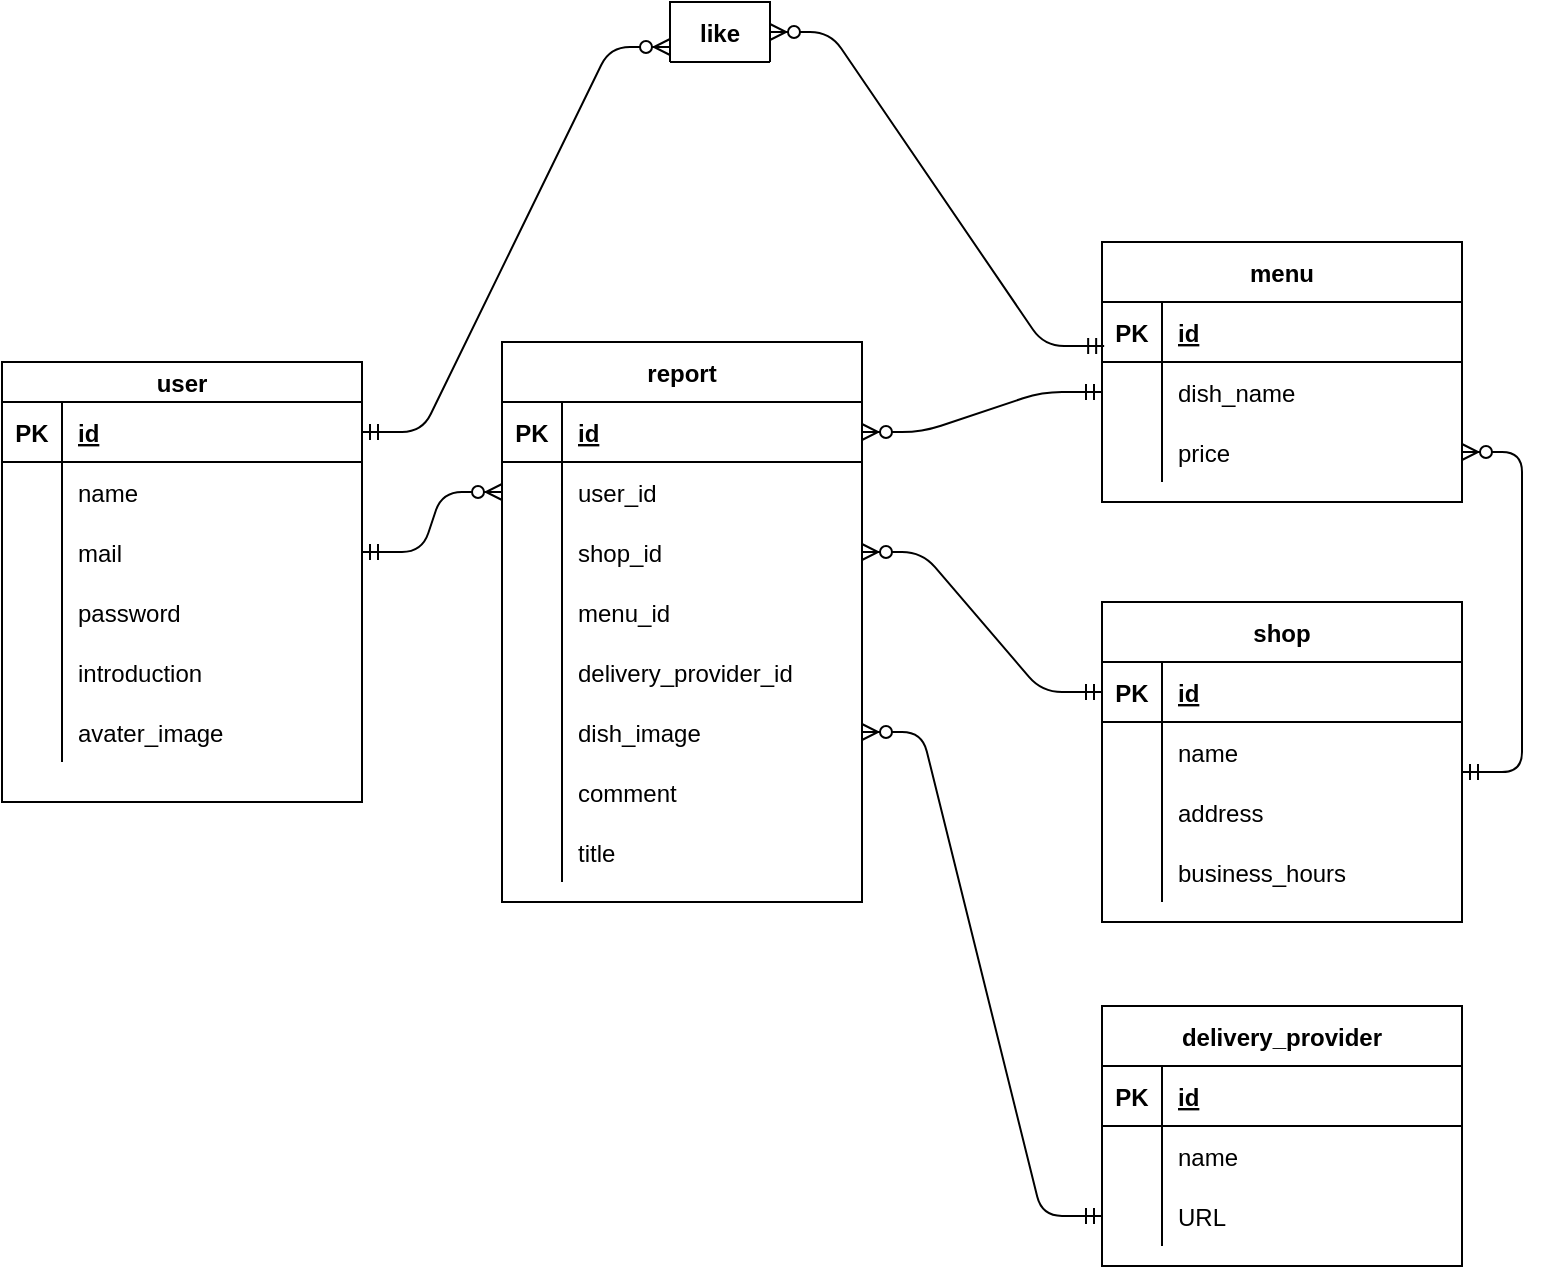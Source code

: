 <mxfile version="14.2.9" type="github">
  <diagram id="Wzwggna4HKxUjXoeWp4Y" name="Page-1">
    <mxGraphModel dx="883" dy="760" grid="1" gridSize="10" guides="1" tooltips="1" connect="1" arrows="1" fold="1" page="1" pageScale="1" pageWidth="827" pageHeight="1169" math="0" shadow="0">
      <root>
        <mxCell id="0" />
        <mxCell id="1" parent="0" />
        <mxCell id="AOjXJjLZ3I_ZNPPKxEne-14" value="user" style="shape=table;startSize=20;container=1;collapsible=1;childLayout=tableLayout;fixedRows=1;rowLines=0;fontStyle=1;align=center;resizeLast=1;" parent="1" vertex="1">
          <mxGeometry x="30" y="530" width="180" height="220" as="geometry" />
        </mxCell>
        <mxCell id="AOjXJjLZ3I_ZNPPKxEne-15" value="" style="shape=partialRectangle;collapsible=0;dropTarget=0;pointerEvents=0;fillColor=none;top=0;left=0;bottom=1;right=0;points=[[0,0.5],[1,0.5]];portConstraint=eastwest;" parent="AOjXJjLZ3I_ZNPPKxEne-14" vertex="1">
          <mxGeometry y="20" width="180" height="30" as="geometry" />
        </mxCell>
        <mxCell id="AOjXJjLZ3I_ZNPPKxEne-16" value="PK" style="shape=partialRectangle;connectable=0;fillColor=none;top=0;left=0;bottom=0;right=0;fontStyle=1;overflow=hidden;" parent="AOjXJjLZ3I_ZNPPKxEne-15" vertex="1">
          <mxGeometry width="30" height="30" as="geometry" />
        </mxCell>
        <mxCell id="AOjXJjLZ3I_ZNPPKxEne-17" value="id" style="shape=partialRectangle;connectable=0;fillColor=none;top=0;left=0;bottom=0;right=0;align=left;spacingLeft=6;fontStyle=5;overflow=hidden;" parent="AOjXJjLZ3I_ZNPPKxEne-15" vertex="1">
          <mxGeometry x="30" width="150" height="30" as="geometry" />
        </mxCell>
        <mxCell id="AOjXJjLZ3I_ZNPPKxEne-18" value="" style="shape=partialRectangle;collapsible=0;dropTarget=0;pointerEvents=0;fillColor=none;top=0;left=0;bottom=0;right=0;points=[[0,0.5],[1,0.5]];portConstraint=eastwest;" parent="AOjXJjLZ3I_ZNPPKxEne-14" vertex="1">
          <mxGeometry y="50" width="180" height="30" as="geometry" />
        </mxCell>
        <mxCell id="AOjXJjLZ3I_ZNPPKxEne-19" value="" style="shape=partialRectangle;connectable=0;fillColor=none;top=0;left=0;bottom=0;right=0;editable=1;overflow=hidden;" parent="AOjXJjLZ3I_ZNPPKxEne-18" vertex="1">
          <mxGeometry width="30" height="30" as="geometry" />
        </mxCell>
        <mxCell id="AOjXJjLZ3I_ZNPPKxEne-20" value="name" style="shape=partialRectangle;connectable=0;fillColor=none;top=0;left=0;bottom=0;right=0;align=left;spacingLeft=6;overflow=hidden;" parent="AOjXJjLZ3I_ZNPPKxEne-18" vertex="1">
          <mxGeometry x="30" width="150" height="30" as="geometry" />
        </mxCell>
        <mxCell id="AOjXJjLZ3I_ZNPPKxEne-21" value="" style="shape=partialRectangle;collapsible=0;dropTarget=0;pointerEvents=0;fillColor=none;top=0;left=0;bottom=0;right=0;points=[[0,0.5],[1,0.5]];portConstraint=eastwest;" parent="AOjXJjLZ3I_ZNPPKxEne-14" vertex="1">
          <mxGeometry y="80" width="180" height="30" as="geometry" />
        </mxCell>
        <mxCell id="AOjXJjLZ3I_ZNPPKxEne-22" value="" style="shape=partialRectangle;connectable=0;fillColor=none;top=0;left=0;bottom=0;right=0;editable=1;overflow=hidden;" parent="AOjXJjLZ3I_ZNPPKxEne-21" vertex="1">
          <mxGeometry width="30" height="30" as="geometry" />
        </mxCell>
        <mxCell id="AOjXJjLZ3I_ZNPPKxEne-23" value="mail" style="shape=partialRectangle;connectable=0;fillColor=none;top=0;left=0;bottom=0;right=0;align=left;spacingLeft=6;overflow=hidden;" parent="AOjXJjLZ3I_ZNPPKxEne-21" vertex="1">
          <mxGeometry x="30" width="150" height="30" as="geometry" />
        </mxCell>
        <mxCell id="AOjXJjLZ3I_ZNPPKxEne-24" value="" style="shape=partialRectangle;collapsible=0;dropTarget=0;pointerEvents=0;fillColor=none;top=0;left=0;bottom=0;right=0;points=[[0,0.5],[1,0.5]];portConstraint=eastwest;" parent="AOjXJjLZ3I_ZNPPKxEne-14" vertex="1">
          <mxGeometry y="110" width="180" height="30" as="geometry" />
        </mxCell>
        <mxCell id="AOjXJjLZ3I_ZNPPKxEne-25" value="" style="shape=partialRectangle;connectable=0;fillColor=none;top=0;left=0;bottom=0;right=0;editable=1;overflow=hidden;" parent="AOjXJjLZ3I_ZNPPKxEne-24" vertex="1">
          <mxGeometry width="30" height="30" as="geometry" />
        </mxCell>
        <mxCell id="AOjXJjLZ3I_ZNPPKxEne-26" value="password" style="shape=partialRectangle;connectable=0;fillColor=none;top=0;left=0;bottom=0;right=0;align=left;spacingLeft=6;overflow=hidden;" parent="AOjXJjLZ3I_ZNPPKxEne-24" vertex="1">
          <mxGeometry x="30" width="150" height="30" as="geometry" />
        </mxCell>
        <mxCell id="kqgBNgaaH27ScCqTTMqr-25" style="shape=partialRectangle;collapsible=0;dropTarget=0;pointerEvents=0;fillColor=none;top=0;left=0;bottom=0;right=0;points=[[0,0.5],[1,0.5]];portConstraint=eastwest;" vertex="1" parent="AOjXJjLZ3I_ZNPPKxEne-14">
          <mxGeometry y="140" width="180" height="30" as="geometry" />
        </mxCell>
        <mxCell id="kqgBNgaaH27ScCqTTMqr-26" style="shape=partialRectangle;connectable=0;fillColor=none;top=0;left=0;bottom=0;right=0;editable=1;overflow=hidden;" vertex="1" parent="kqgBNgaaH27ScCqTTMqr-25">
          <mxGeometry width="30" height="30" as="geometry" />
        </mxCell>
        <mxCell id="kqgBNgaaH27ScCqTTMqr-27" value="introduction" style="shape=partialRectangle;connectable=0;fillColor=none;top=0;left=0;bottom=0;right=0;align=left;spacingLeft=6;overflow=hidden;" vertex="1" parent="kqgBNgaaH27ScCqTTMqr-25">
          <mxGeometry x="30" width="150" height="30" as="geometry" />
        </mxCell>
        <mxCell id="kqgBNgaaH27ScCqTTMqr-28" style="shape=partialRectangle;collapsible=0;dropTarget=0;pointerEvents=0;fillColor=none;top=0;left=0;bottom=0;right=0;points=[[0,0.5],[1,0.5]];portConstraint=eastwest;" vertex="1" parent="AOjXJjLZ3I_ZNPPKxEne-14">
          <mxGeometry y="170" width="180" height="30" as="geometry" />
        </mxCell>
        <mxCell id="kqgBNgaaH27ScCqTTMqr-29" style="shape=partialRectangle;connectable=0;fillColor=none;top=0;left=0;bottom=0;right=0;editable=1;overflow=hidden;" vertex="1" parent="kqgBNgaaH27ScCqTTMqr-28">
          <mxGeometry width="30" height="30" as="geometry" />
        </mxCell>
        <mxCell id="kqgBNgaaH27ScCqTTMqr-30" value="avater_image" style="shape=partialRectangle;connectable=0;fillColor=none;top=0;left=0;bottom=0;right=0;align=left;spacingLeft=6;overflow=hidden;" vertex="1" parent="kqgBNgaaH27ScCqTTMqr-28">
          <mxGeometry x="30" width="150" height="30" as="geometry" />
        </mxCell>
        <mxCell id="AOjXJjLZ3I_ZNPPKxEne-27" value="report" style="shape=table;startSize=30;container=1;collapsible=1;childLayout=tableLayout;fixedRows=1;rowLines=0;fontStyle=1;align=center;resizeLast=1;" parent="1" vertex="1">
          <mxGeometry x="280" y="520" width="180" height="280" as="geometry" />
        </mxCell>
        <mxCell id="AOjXJjLZ3I_ZNPPKxEne-28" value="" style="shape=partialRectangle;collapsible=0;dropTarget=0;pointerEvents=0;fillColor=none;top=0;left=0;bottom=1;right=0;points=[[0,0.5],[1,0.5]];portConstraint=eastwest;" parent="AOjXJjLZ3I_ZNPPKxEne-27" vertex="1">
          <mxGeometry y="30" width="180" height="30" as="geometry" />
        </mxCell>
        <mxCell id="AOjXJjLZ3I_ZNPPKxEne-29" value="PK" style="shape=partialRectangle;connectable=0;fillColor=none;top=0;left=0;bottom=0;right=0;fontStyle=1;overflow=hidden;" parent="AOjXJjLZ3I_ZNPPKxEne-28" vertex="1">
          <mxGeometry width="30" height="30" as="geometry" />
        </mxCell>
        <mxCell id="AOjXJjLZ3I_ZNPPKxEne-30" value="id" style="shape=partialRectangle;connectable=0;fillColor=none;top=0;left=0;bottom=0;right=0;align=left;spacingLeft=6;fontStyle=5;overflow=hidden;" parent="AOjXJjLZ3I_ZNPPKxEne-28" vertex="1">
          <mxGeometry x="30" width="150" height="30" as="geometry" />
        </mxCell>
        <mxCell id="AOjXJjLZ3I_ZNPPKxEne-31" value="" style="shape=partialRectangle;collapsible=0;dropTarget=0;pointerEvents=0;fillColor=none;top=0;left=0;bottom=0;right=0;points=[[0,0.5],[1,0.5]];portConstraint=eastwest;" parent="AOjXJjLZ3I_ZNPPKxEne-27" vertex="1">
          <mxGeometry y="60" width="180" height="30" as="geometry" />
        </mxCell>
        <mxCell id="AOjXJjLZ3I_ZNPPKxEne-32" value="" style="shape=partialRectangle;connectable=0;fillColor=none;top=0;left=0;bottom=0;right=0;editable=1;overflow=hidden;" parent="AOjXJjLZ3I_ZNPPKxEne-31" vertex="1">
          <mxGeometry width="30" height="30" as="geometry" />
        </mxCell>
        <mxCell id="AOjXJjLZ3I_ZNPPKxEne-33" value="user_id" style="shape=partialRectangle;connectable=0;fillColor=none;top=0;left=0;bottom=0;right=0;align=left;spacingLeft=6;overflow=hidden;" parent="AOjXJjLZ3I_ZNPPKxEne-31" vertex="1">
          <mxGeometry x="30" width="150" height="30" as="geometry" />
        </mxCell>
        <mxCell id="AOjXJjLZ3I_ZNPPKxEne-34" value="" style="shape=partialRectangle;collapsible=0;dropTarget=0;pointerEvents=0;fillColor=none;top=0;left=0;bottom=0;right=0;points=[[0,0.5],[1,0.5]];portConstraint=eastwest;" parent="AOjXJjLZ3I_ZNPPKxEne-27" vertex="1">
          <mxGeometry y="90" width="180" height="30" as="geometry" />
        </mxCell>
        <mxCell id="AOjXJjLZ3I_ZNPPKxEne-35" value="" style="shape=partialRectangle;connectable=0;fillColor=none;top=0;left=0;bottom=0;right=0;editable=1;overflow=hidden;" parent="AOjXJjLZ3I_ZNPPKxEne-34" vertex="1">
          <mxGeometry width="30" height="30" as="geometry" />
        </mxCell>
        <mxCell id="AOjXJjLZ3I_ZNPPKxEne-36" value="shop_id" style="shape=partialRectangle;connectable=0;fillColor=none;top=0;left=0;bottom=0;right=0;align=left;spacingLeft=6;overflow=hidden;" parent="AOjXJjLZ3I_ZNPPKxEne-34" vertex="1">
          <mxGeometry x="30" width="150" height="30" as="geometry" />
        </mxCell>
        <mxCell id="AOjXJjLZ3I_ZNPPKxEne-37" value="" style="shape=partialRectangle;collapsible=0;dropTarget=0;pointerEvents=0;fillColor=none;top=0;left=0;bottom=0;right=0;points=[[0,0.5],[1,0.5]];portConstraint=eastwest;" parent="AOjXJjLZ3I_ZNPPKxEne-27" vertex="1">
          <mxGeometry y="120" width="180" height="30" as="geometry" />
        </mxCell>
        <mxCell id="AOjXJjLZ3I_ZNPPKxEne-38" value="" style="shape=partialRectangle;connectable=0;fillColor=none;top=0;left=0;bottom=0;right=0;editable=1;overflow=hidden;" parent="AOjXJjLZ3I_ZNPPKxEne-37" vertex="1">
          <mxGeometry width="30" height="30" as="geometry" />
        </mxCell>
        <mxCell id="AOjXJjLZ3I_ZNPPKxEne-39" value="menu_id" style="shape=partialRectangle;connectable=0;fillColor=none;top=0;left=0;bottom=0;right=0;align=left;spacingLeft=6;overflow=hidden;" parent="AOjXJjLZ3I_ZNPPKxEne-37" vertex="1">
          <mxGeometry x="30" width="150" height="30" as="geometry" />
        </mxCell>
        <mxCell id="kqgBNgaaH27ScCqTTMqr-81" style="shape=partialRectangle;collapsible=0;dropTarget=0;pointerEvents=0;fillColor=none;top=0;left=0;bottom=0;right=0;points=[[0,0.5],[1,0.5]];portConstraint=eastwest;" vertex="1" parent="AOjXJjLZ3I_ZNPPKxEne-27">
          <mxGeometry y="150" width="180" height="30" as="geometry" />
        </mxCell>
        <mxCell id="kqgBNgaaH27ScCqTTMqr-82" style="shape=partialRectangle;connectable=0;fillColor=none;top=0;left=0;bottom=0;right=0;editable=1;overflow=hidden;" vertex="1" parent="kqgBNgaaH27ScCqTTMqr-81">
          <mxGeometry width="30" height="30" as="geometry" />
        </mxCell>
        <mxCell id="kqgBNgaaH27ScCqTTMqr-83" value="delivery_provider_id" style="shape=partialRectangle;connectable=0;fillColor=none;top=0;left=0;bottom=0;right=0;align=left;spacingLeft=6;overflow=hidden;" vertex="1" parent="kqgBNgaaH27ScCqTTMqr-81">
          <mxGeometry x="30" width="150" height="30" as="geometry" />
        </mxCell>
        <mxCell id="kqgBNgaaH27ScCqTTMqr-50" style="shape=partialRectangle;collapsible=0;dropTarget=0;pointerEvents=0;fillColor=none;top=0;left=0;bottom=0;right=0;points=[[0,0.5],[1,0.5]];portConstraint=eastwest;" vertex="1" parent="AOjXJjLZ3I_ZNPPKxEne-27">
          <mxGeometry y="180" width="180" height="30" as="geometry" />
        </mxCell>
        <mxCell id="kqgBNgaaH27ScCqTTMqr-51" style="shape=partialRectangle;connectable=0;fillColor=none;top=0;left=0;bottom=0;right=0;editable=1;overflow=hidden;" vertex="1" parent="kqgBNgaaH27ScCqTTMqr-50">
          <mxGeometry width="30" height="30" as="geometry" />
        </mxCell>
        <mxCell id="kqgBNgaaH27ScCqTTMqr-52" value="dish_image" style="shape=partialRectangle;connectable=0;fillColor=none;top=0;left=0;bottom=0;right=0;align=left;spacingLeft=6;overflow=hidden;" vertex="1" parent="kqgBNgaaH27ScCqTTMqr-50">
          <mxGeometry x="30" width="150" height="30" as="geometry" />
        </mxCell>
        <mxCell id="kqgBNgaaH27ScCqTTMqr-47" style="shape=partialRectangle;collapsible=0;dropTarget=0;pointerEvents=0;fillColor=none;top=0;left=0;bottom=0;right=0;points=[[0,0.5],[1,0.5]];portConstraint=eastwest;" vertex="1" parent="AOjXJjLZ3I_ZNPPKxEne-27">
          <mxGeometry y="210" width="180" height="30" as="geometry" />
        </mxCell>
        <mxCell id="kqgBNgaaH27ScCqTTMqr-48" style="shape=partialRectangle;connectable=0;fillColor=none;top=0;left=0;bottom=0;right=0;editable=1;overflow=hidden;" vertex="1" parent="kqgBNgaaH27ScCqTTMqr-47">
          <mxGeometry width="30" height="30" as="geometry" />
        </mxCell>
        <mxCell id="kqgBNgaaH27ScCqTTMqr-49" value="comment" style="shape=partialRectangle;connectable=0;fillColor=none;top=0;left=0;bottom=0;right=0;align=left;spacingLeft=6;overflow=hidden;" vertex="1" parent="kqgBNgaaH27ScCqTTMqr-47">
          <mxGeometry x="30" width="150" height="30" as="geometry" />
        </mxCell>
        <mxCell id="kqgBNgaaH27ScCqTTMqr-44" style="shape=partialRectangle;collapsible=0;dropTarget=0;pointerEvents=0;fillColor=none;top=0;left=0;bottom=0;right=0;points=[[0,0.5],[1,0.5]];portConstraint=eastwest;" vertex="1" parent="AOjXJjLZ3I_ZNPPKxEne-27">
          <mxGeometry y="240" width="180" height="30" as="geometry" />
        </mxCell>
        <mxCell id="kqgBNgaaH27ScCqTTMqr-45" style="shape=partialRectangle;connectable=0;fillColor=none;top=0;left=0;bottom=0;right=0;editable=1;overflow=hidden;" vertex="1" parent="kqgBNgaaH27ScCqTTMqr-44">
          <mxGeometry width="30" height="30" as="geometry" />
        </mxCell>
        <mxCell id="kqgBNgaaH27ScCqTTMqr-46" value="title" style="shape=partialRectangle;connectable=0;fillColor=none;top=0;left=0;bottom=0;right=0;align=left;spacingLeft=6;overflow=hidden;" vertex="1" parent="kqgBNgaaH27ScCqTTMqr-44">
          <mxGeometry x="30" width="150" height="30" as="geometry" />
        </mxCell>
        <mxCell id="AOjXJjLZ3I_ZNPPKxEne-40" value="shop" style="shape=table;startSize=30;container=1;collapsible=1;childLayout=tableLayout;fixedRows=1;rowLines=0;fontStyle=1;align=center;resizeLast=1;" parent="1" vertex="1">
          <mxGeometry x="580" y="650" width="180" height="160" as="geometry" />
        </mxCell>
        <mxCell id="AOjXJjLZ3I_ZNPPKxEne-41" value="" style="shape=partialRectangle;collapsible=0;dropTarget=0;pointerEvents=0;fillColor=none;top=0;left=0;bottom=1;right=0;points=[[0,0.5],[1,0.5]];portConstraint=eastwest;" parent="AOjXJjLZ3I_ZNPPKxEne-40" vertex="1">
          <mxGeometry y="30" width="180" height="30" as="geometry" />
        </mxCell>
        <mxCell id="AOjXJjLZ3I_ZNPPKxEne-42" value="PK" style="shape=partialRectangle;connectable=0;fillColor=none;top=0;left=0;bottom=0;right=0;fontStyle=1;overflow=hidden;" parent="AOjXJjLZ3I_ZNPPKxEne-41" vertex="1">
          <mxGeometry width="30" height="30" as="geometry" />
        </mxCell>
        <mxCell id="AOjXJjLZ3I_ZNPPKxEne-43" value="id" style="shape=partialRectangle;connectable=0;fillColor=none;top=0;left=0;bottom=0;right=0;align=left;spacingLeft=6;fontStyle=5;overflow=hidden;" parent="AOjXJjLZ3I_ZNPPKxEne-41" vertex="1">
          <mxGeometry x="30" width="150" height="30" as="geometry" />
        </mxCell>
        <mxCell id="AOjXJjLZ3I_ZNPPKxEne-44" value="" style="shape=partialRectangle;collapsible=0;dropTarget=0;pointerEvents=0;fillColor=none;top=0;left=0;bottom=0;right=0;points=[[0,0.5],[1,0.5]];portConstraint=eastwest;" parent="AOjXJjLZ3I_ZNPPKxEne-40" vertex="1">
          <mxGeometry y="60" width="180" height="30" as="geometry" />
        </mxCell>
        <mxCell id="AOjXJjLZ3I_ZNPPKxEne-45" value="" style="shape=partialRectangle;connectable=0;fillColor=none;top=0;left=0;bottom=0;right=0;editable=1;overflow=hidden;" parent="AOjXJjLZ3I_ZNPPKxEne-44" vertex="1">
          <mxGeometry width="30" height="30" as="geometry" />
        </mxCell>
        <mxCell id="AOjXJjLZ3I_ZNPPKxEne-46" value="name" style="shape=partialRectangle;connectable=0;fillColor=none;top=0;left=0;bottom=0;right=0;align=left;spacingLeft=6;overflow=hidden;" parent="AOjXJjLZ3I_ZNPPKxEne-44" vertex="1">
          <mxGeometry x="30" width="150" height="30" as="geometry" />
        </mxCell>
        <mxCell id="AOjXJjLZ3I_ZNPPKxEne-47" value="" style="shape=partialRectangle;collapsible=0;dropTarget=0;pointerEvents=0;fillColor=none;top=0;left=0;bottom=0;right=0;points=[[0,0.5],[1,0.5]];portConstraint=eastwest;" parent="AOjXJjLZ3I_ZNPPKxEne-40" vertex="1">
          <mxGeometry y="90" width="180" height="30" as="geometry" />
        </mxCell>
        <mxCell id="AOjXJjLZ3I_ZNPPKxEne-48" value="" style="shape=partialRectangle;connectable=0;fillColor=none;top=0;left=0;bottom=0;right=0;editable=1;overflow=hidden;" parent="AOjXJjLZ3I_ZNPPKxEne-47" vertex="1">
          <mxGeometry width="30" height="30" as="geometry" />
        </mxCell>
        <mxCell id="AOjXJjLZ3I_ZNPPKxEne-49" value="address" style="shape=partialRectangle;connectable=0;fillColor=none;top=0;left=0;bottom=0;right=0;align=left;spacingLeft=6;overflow=hidden;" parent="AOjXJjLZ3I_ZNPPKxEne-47" vertex="1">
          <mxGeometry x="30" width="150" height="30" as="geometry" />
        </mxCell>
        <mxCell id="AOjXJjLZ3I_ZNPPKxEne-50" value="" style="shape=partialRectangle;collapsible=0;dropTarget=0;pointerEvents=0;fillColor=none;top=0;left=0;bottom=0;right=0;points=[[0,0.5],[1,0.5]];portConstraint=eastwest;" parent="AOjXJjLZ3I_ZNPPKxEne-40" vertex="1">
          <mxGeometry y="120" width="180" height="30" as="geometry" />
        </mxCell>
        <mxCell id="AOjXJjLZ3I_ZNPPKxEne-51" value="" style="shape=partialRectangle;connectable=0;fillColor=none;top=0;left=0;bottom=0;right=0;editable=1;overflow=hidden;" parent="AOjXJjLZ3I_ZNPPKxEne-50" vertex="1">
          <mxGeometry width="30" height="30" as="geometry" />
        </mxCell>
        <mxCell id="AOjXJjLZ3I_ZNPPKxEne-52" value="business_hours" style="shape=partialRectangle;connectable=0;fillColor=none;top=0;left=0;bottom=0;right=0;align=left;spacingLeft=6;overflow=hidden;" parent="AOjXJjLZ3I_ZNPPKxEne-50" vertex="1">
          <mxGeometry x="30" width="150" height="30" as="geometry" />
        </mxCell>
        <mxCell id="AOjXJjLZ3I_ZNPPKxEne-53" value="menu" style="shape=table;startSize=30;container=1;collapsible=1;childLayout=tableLayout;fixedRows=1;rowLines=0;fontStyle=1;align=center;resizeLast=1;" parent="1" vertex="1">
          <mxGeometry x="580" y="470" width="180" height="130" as="geometry" />
        </mxCell>
        <mxCell id="AOjXJjLZ3I_ZNPPKxEne-54" value="" style="shape=partialRectangle;collapsible=0;dropTarget=0;pointerEvents=0;fillColor=none;top=0;left=0;bottom=1;right=0;points=[[0,0.5],[1,0.5]];portConstraint=eastwest;" parent="AOjXJjLZ3I_ZNPPKxEne-53" vertex="1">
          <mxGeometry y="30" width="180" height="30" as="geometry" />
        </mxCell>
        <mxCell id="AOjXJjLZ3I_ZNPPKxEne-55" value="PK" style="shape=partialRectangle;connectable=0;fillColor=none;top=0;left=0;bottom=0;right=0;fontStyle=1;overflow=hidden;" parent="AOjXJjLZ3I_ZNPPKxEne-54" vertex="1">
          <mxGeometry width="30" height="30" as="geometry" />
        </mxCell>
        <mxCell id="AOjXJjLZ3I_ZNPPKxEne-56" value="id" style="shape=partialRectangle;connectable=0;fillColor=none;top=0;left=0;bottom=0;right=0;align=left;spacingLeft=6;fontStyle=5;overflow=hidden;" parent="AOjXJjLZ3I_ZNPPKxEne-54" vertex="1">
          <mxGeometry x="30" width="150" height="30" as="geometry" />
        </mxCell>
        <mxCell id="AOjXJjLZ3I_ZNPPKxEne-57" value="" style="shape=partialRectangle;collapsible=0;dropTarget=0;pointerEvents=0;fillColor=none;top=0;left=0;bottom=0;right=0;points=[[0,0.5],[1,0.5]];portConstraint=eastwest;" parent="AOjXJjLZ3I_ZNPPKxEne-53" vertex="1">
          <mxGeometry y="60" width="180" height="30" as="geometry" />
        </mxCell>
        <mxCell id="AOjXJjLZ3I_ZNPPKxEne-58" value="" style="shape=partialRectangle;connectable=0;fillColor=none;top=0;left=0;bottom=0;right=0;editable=1;overflow=hidden;" parent="AOjXJjLZ3I_ZNPPKxEne-57" vertex="1">
          <mxGeometry width="30" height="30" as="geometry" />
        </mxCell>
        <mxCell id="AOjXJjLZ3I_ZNPPKxEne-59" value="dish_name" style="shape=partialRectangle;connectable=0;fillColor=none;top=0;left=0;bottom=0;right=0;align=left;spacingLeft=6;overflow=hidden;" parent="AOjXJjLZ3I_ZNPPKxEne-57" vertex="1">
          <mxGeometry x="30" width="150" height="30" as="geometry" />
        </mxCell>
        <mxCell id="AOjXJjLZ3I_ZNPPKxEne-60" value="" style="shape=partialRectangle;collapsible=0;dropTarget=0;pointerEvents=0;fillColor=none;top=0;left=0;bottom=0;right=0;points=[[0,0.5],[1,0.5]];portConstraint=eastwest;" parent="AOjXJjLZ3I_ZNPPKxEne-53" vertex="1">
          <mxGeometry y="90" width="180" height="30" as="geometry" />
        </mxCell>
        <mxCell id="AOjXJjLZ3I_ZNPPKxEne-61" value="" style="shape=partialRectangle;connectable=0;fillColor=none;top=0;left=0;bottom=0;right=0;editable=1;overflow=hidden;" parent="AOjXJjLZ3I_ZNPPKxEne-60" vertex="1">
          <mxGeometry width="30" height="30" as="geometry" />
        </mxCell>
        <mxCell id="AOjXJjLZ3I_ZNPPKxEne-62" value="price" style="shape=partialRectangle;connectable=0;fillColor=none;top=0;left=0;bottom=0;right=0;align=left;spacingLeft=6;overflow=hidden;" parent="AOjXJjLZ3I_ZNPPKxEne-60" vertex="1">
          <mxGeometry x="30" width="150" height="30" as="geometry" />
        </mxCell>
        <mxCell id="AOjXJjLZ3I_ZNPPKxEne-68" value="" style="edgeStyle=entityRelationEdgeStyle;fontSize=12;html=1;endArrow=ERzeroToMany;startArrow=ERmandOne;exitX=1;exitY=-0.165;exitDx=0;exitDy=0;exitPerimeter=0;" parent="1" target="AOjXJjLZ3I_ZNPPKxEne-60" edge="1" source="AOjXJjLZ3I_ZNPPKxEne-47">
          <mxGeometry width="100" height="100" relative="1" as="geometry">
            <mxPoint x="650" y="720" as="sourcePoint" />
            <mxPoint x="750" y="620" as="targetPoint" />
          </mxGeometry>
        </mxCell>
        <mxCell id="AOjXJjLZ3I_ZNPPKxEne-70" value="like" style="shape=table;startSize=30;container=1;collapsible=1;childLayout=tableLayout;fixedRows=1;rowLines=0;fontStyle=1;align=center;resizeLast=1;" parent="1" vertex="1" collapsed="1">
          <mxGeometry x="364" y="350" width="50" height="30" as="geometry">
            <mxRectangle x="130" y="425" width="180" height="160" as="alternateBounds" />
          </mxGeometry>
        </mxCell>
        <mxCell id="AOjXJjLZ3I_ZNPPKxEne-71" value="" style="shape=partialRectangle;collapsible=0;dropTarget=0;pointerEvents=0;fillColor=none;top=0;left=0;bottom=1;right=0;points=[[0,0.5],[1,0.5]];portConstraint=eastwest;" parent="AOjXJjLZ3I_ZNPPKxEne-70" vertex="1">
          <mxGeometry y="30" width="180" height="30" as="geometry" />
        </mxCell>
        <mxCell id="AOjXJjLZ3I_ZNPPKxEne-72" value="PK" style="shape=partialRectangle;connectable=0;fillColor=none;top=0;left=0;bottom=0;right=0;fontStyle=1;overflow=hidden;" parent="AOjXJjLZ3I_ZNPPKxEne-71" vertex="1">
          <mxGeometry width="30" height="30" as="geometry" />
        </mxCell>
        <mxCell id="AOjXJjLZ3I_ZNPPKxEne-73" value="UniqueID" style="shape=partialRectangle;connectable=0;fillColor=none;top=0;left=0;bottom=0;right=0;align=left;spacingLeft=6;fontStyle=5;overflow=hidden;" parent="AOjXJjLZ3I_ZNPPKxEne-71" vertex="1">
          <mxGeometry x="30" width="150" height="30" as="geometry" />
        </mxCell>
        <mxCell id="AOjXJjLZ3I_ZNPPKxEne-74" value="" style="shape=partialRectangle;collapsible=0;dropTarget=0;pointerEvents=0;fillColor=none;top=0;left=0;bottom=0;right=0;points=[[0,0.5],[1,0.5]];portConstraint=eastwest;" parent="AOjXJjLZ3I_ZNPPKxEne-70" vertex="1">
          <mxGeometry y="60" width="180" height="30" as="geometry" />
        </mxCell>
        <mxCell id="AOjXJjLZ3I_ZNPPKxEne-75" value="" style="shape=partialRectangle;connectable=0;fillColor=none;top=0;left=0;bottom=0;right=0;editable=1;overflow=hidden;" parent="AOjXJjLZ3I_ZNPPKxEne-74" vertex="1">
          <mxGeometry width="30" height="30" as="geometry" />
        </mxCell>
        <mxCell id="AOjXJjLZ3I_ZNPPKxEne-76" value="oomment" style="shape=partialRectangle;connectable=0;fillColor=none;top=0;left=0;bottom=0;right=0;align=left;spacingLeft=6;overflow=hidden;" parent="AOjXJjLZ3I_ZNPPKxEne-74" vertex="1">
          <mxGeometry x="30" width="150" height="30" as="geometry" />
        </mxCell>
        <mxCell id="AOjXJjLZ3I_ZNPPKxEne-77" value="" style="shape=partialRectangle;collapsible=0;dropTarget=0;pointerEvents=0;fillColor=none;top=0;left=0;bottom=0;right=0;points=[[0,0.5],[1,0.5]];portConstraint=eastwest;" parent="AOjXJjLZ3I_ZNPPKxEne-70" vertex="1">
          <mxGeometry y="90" width="180" height="30" as="geometry" />
        </mxCell>
        <mxCell id="AOjXJjLZ3I_ZNPPKxEne-78" value="" style="shape=partialRectangle;connectable=0;fillColor=none;top=0;left=0;bottom=0;right=0;editable=1;overflow=hidden;" parent="AOjXJjLZ3I_ZNPPKxEne-77" vertex="1">
          <mxGeometry width="30" height="30" as="geometry" />
        </mxCell>
        <mxCell id="AOjXJjLZ3I_ZNPPKxEne-79" value="" style="shape=partialRectangle;connectable=0;fillColor=none;top=0;left=0;bottom=0;right=0;align=left;spacingLeft=6;overflow=hidden;" parent="AOjXJjLZ3I_ZNPPKxEne-77" vertex="1">
          <mxGeometry x="30" width="150" height="30" as="geometry" />
        </mxCell>
        <mxCell id="AOjXJjLZ3I_ZNPPKxEne-80" value="" style="shape=partialRectangle;collapsible=0;dropTarget=0;pointerEvents=0;fillColor=none;top=0;left=0;bottom=0;right=0;points=[[0,0.5],[1,0.5]];portConstraint=eastwest;" parent="AOjXJjLZ3I_ZNPPKxEne-70" vertex="1">
          <mxGeometry y="120" width="180" height="30" as="geometry" />
        </mxCell>
        <mxCell id="AOjXJjLZ3I_ZNPPKxEne-81" value="" style="shape=partialRectangle;connectable=0;fillColor=none;top=0;left=0;bottom=0;right=0;editable=1;overflow=hidden;" parent="AOjXJjLZ3I_ZNPPKxEne-80" vertex="1">
          <mxGeometry width="30" height="30" as="geometry" />
        </mxCell>
        <mxCell id="AOjXJjLZ3I_ZNPPKxEne-82" value="" style="shape=partialRectangle;connectable=0;fillColor=none;top=0;left=0;bottom=0;right=0;align=left;spacingLeft=6;overflow=hidden;" parent="AOjXJjLZ3I_ZNPPKxEne-80" vertex="1">
          <mxGeometry x="30" width="150" height="30" as="geometry" />
        </mxCell>
        <mxCell id="AOjXJjLZ3I_ZNPPKxEne-83" value="" style="edgeStyle=entityRelationEdgeStyle;fontSize=12;html=1;endArrow=ERzeroToMany;startArrow=ERmandOne;entryX=0;entryY=0.75;entryDx=0;entryDy=0;exitX=1;exitY=0.5;exitDx=0;exitDy=0;" parent="1" source="AOjXJjLZ3I_ZNPPKxEne-15" edge="1" target="AOjXJjLZ3I_ZNPPKxEne-70">
          <mxGeometry width="100" height="100" relative="1" as="geometry">
            <mxPoint x="20" y="585" as="sourcePoint" />
            <mxPoint x="126" y="460" as="targetPoint" />
          </mxGeometry>
        </mxCell>
        <mxCell id="AOjXJjLZ3I_ZNPPKxEne-84" value="" style="edgeStyle=entityRelationEdgeStyle;fontSize=12;html=1;endArrow=ERzeroToMany;startArrow=ERmandOne;exitX=0.006;exitY=0.733;exitDx=0;exitDy=0;exitPerimeter=0;" parent="1" source="AOjXJjLZ3I_ZNPPKxEne-54" target="AOjXJjLZ3I_ZNPPKxEne-71" edge="1">
          <mxGeometry width="100" height="100" relative="1" as="geometry">
            <mxPoint x="430" y="490" as="sourcePoint" />
            <mxPoint x="530" y="390" as="targetPoint" />
          </mxGeometry>
        </mxCell>
        <mxCell id="kqgBNgaaH27ScCqTTMqr-1" value="" style="edgeStyle=entityRelationEdgeStyle;fontSize=12;html=1;endArrow=ERzeroToMany;startArrow=ERmandOne;exitX=1;exitY=0.5;exitDx=0;exitDy=0;" edge="1" parent="1" source="AOjXJjLZ3I_ZNPPKxEne-21" target="AOjXJjLZ3I_ZNPPKxEne-31">
          <mxGeometry width="100" height="100" relative="1" as="geometry">
            <mxPoint x="230" y="750" as="sourcePoint" />
            <mxPoint x="330" y="650" as="targetPoint" />
          </mxGeometry>
        </mxCell>
        <mxCell id="kqgBNgaaH27ScCqTTMqr-39" value="" style="edgeStyle=entityRelationEdgeStyle;fontSize=12;html=1;endArrow=ERzeroToMany;startArrow=ERmandOne;entryX=1;entryY=0.5;entryDx=0;entryDy=0;exitX=0;exitY=0.5;exitDx=0;exitDy=0;" edge="1" parent="1" source="AOjXJjLZ3I_ZNPPKxEne-41" target="AOjXJjLZ3I_ZNPPKxEne-34">
          <mxGeometry width="100" height="100" relative="1" as="geometry">
            <mxPoint x="700" y="720" as="sourcePoint" />
            <mxPoint x="600" y="820" as="targetPoint" />
          </mxGeometry>
        </mxCell>
        <mxCell id="kqgBNgaaH27ScCqTTMqr-40" value="" style="edgeStyle=entityRelationEdgeStyle;fontSize=12;html=1;endArrow=ERzeroToMany;startArrow=ERmandOne;entryX=1;entryY=0.5;entryDx=0;entryDy=0;exitX=0;exitY=0.5;exitDx=0;exitDy=0;" edge="1" parent="1" source="AOjXJjLZ3I_ZNPPKxEne-57" target="AOjXJjLZ3I_ZNPPKxEne-28">
          <mxGeometry width="100" height="100" relative="1" as="geometry">
            <mxPoint x="490" y="610" as="sourcePoint" />
            <mxPoint x="390" y="684" as="targetPoint" />
          </mxGeometry>
        </mxCell>
        <mxCell id="kqgBNgaaH27ScCqTTMqr-53" value="delivery_provider" style="shape=table;startSize=30;container=1;collapsible=1;childLayout=tableLayout;fixedRows=1;rowLines=0;fontStyle=1;align=center;resizeLast=1;" vertex="1" parent="1">
          <mxGeometry x="580" y="852" width="180" height="130" as="geometry" />
        </mxCell>
        <mxCell id="kqgBNgaaH27ScCqTTMqr-54" value="" style="shape=partialRectangle;collapsible=0;dropTarget=0;pointerEvents=0;fillColor=none;top=0;left=0;bottom=1;right=0;points=[[0,0.5],[1,0.5]];portConstraint=eastwest;" vertex="1" parent="kqgBNgaaH27ScCqTTMqr-53">
          <mxGeometry y="30" width="180" height="30" as="geometry" />
        </mxCell>
        <mxCell id="kqgBNgaaH27ScCqTTMqr-55" value="PK" style="shape=partialRectangle;connectable=0;fillColor=none;top=0;left=0;bottom=0;right=0;fontStyle=1;overflow=hidden;" vertex="1" parent="kqgBNgaaH27ScCqTTMqr-54">
          <mxGeometry width="30" height="30" as="geometry" />
        </mxCell>
        <mxCell id="kqgBNgaaH27ScCqTTMqr-56" value="id" style="shape=partialRectangle;connectable=0;fillColor=none;top=0;left=0;bottom=0;right=0;align=left;spacingLeft=6;fontStyle=5;overflow=hidden;" vertex="1" parent="kqgBNgaaH27ScCqTTMqr-54">
          <mxGeometry x="30" width="150" height="30" as="geometry" />
        </mxCell>
        <mxCell id="kqgBNgaaH27ScCqTTMqr-57" value="" style="shape=partialRectangle;collapsible=0;dropTarget=0;pointerEvents=0;fillColor=none;top=0;left=0;bottom=0;right=0;points=[[0,0.5],[1,0.5]];portConstraint=eastwest;" vertex="1" parent="kqgBNgaaH27ScCqTTMqr-53">
          <mxGeometry y="60" width="180" height="30" as="geometry" />
        </mxCell>
        <mxCell id="kqgBNgaaH27ScCqTTMqr-58" value="" style="shape=partialRectangle;connectable=0;fillColor=none;top=0;left=0;bottom=0;right=0;editable=1;overflow=hidden;" vertex="1" parent="kqgBNgaaH27ScCqTTMqr-57">
          <mxGeometry width="30" height="30" as="geometry" />
        </mxCell>
        <mxCell id="kqgBNgaaH27ScCqTTMqr-59" value="name" style="shape=partialRectangle;connectable=0;fillColor=none;top=0;left=0;bottom=0;right=0;align=left;spacingLeft=6;overflow=hidden;" vertex="1" parent="kqgBNgaaH27ScCqTTMqr-57">
          <mxGeometry x="30" width="150" height="30" as="geometry" />
        </mxCell>
        <mxCell id="kqgBNgaaH27ScCqTTMqr-69" style="shape=partialRectangle;collapsible=0;dropTarget=0;pointerEvents=0;fillColor=none;top=0;left=0;bottom=0;right=0;points=[[0,0.5],[1,0.5]];portConstraint=eastwest;" vertex="1" parent="kqgBNgaaH27ScCqTTMqr-53">
          <mxGeometry y="90" width="180" height="30" as="geometry" />
        </mxCell>
        <mxCell id="kqgBNgaaH27ScCqTTMqr-70" style="shape=partialRectangle;connectable=0;fillColor=none;top=0;left=0;bottom=0;right=0;editable=1;overflow=hidden;" vertex="1" parent="kqgBNgaaH27ScCqTTMqr-69">
          <mxGeometry width="30" height="30" as="geometry" />
        </mxCell>
        <mxCell id="kqgBNgaaH27ScCqTTMqr-71" value="URL" style="shape=partialRectangle;connectable=0;fillColor=none;top=0;left=0;bottom=0;right=0;align=left;spacingLeft=6;overflow=hidden;" vertex="1" parent="kqgBNgaaH27ScCqTTMqr-69">
          <mxGeometry x="30" width="150" height="30" as="geometry" />
        </mxCell>
        <mxCell id="kqgBNgaaH27ScCqTTMqr-77" value="" style="edgeStyle=entityRelationEdgeStyle;fontSize=12;html=1;endArrow=ERzeroToMany;startArrow=ERmandOne;entryX=1;entryY=0.5;entryDx=0;entryDy=0;" edge="1" parent="1" source="kqgBNgaaH27ScCqTTMqr-69" target="kqgBNgaaH27ScCqTTMqr-50">
          <mxGeometry width="100" height="100" relative="1" as="geometry">
            <mxPoint x="560" y="610" as="sourcePoint" />
            <mxPoint x="460" y="710" as="targetPoint" />
          </mxGeometry>
        </mxCell>
      </root>
    </mxGraphModel>
  </diagram>
</mxfile>
